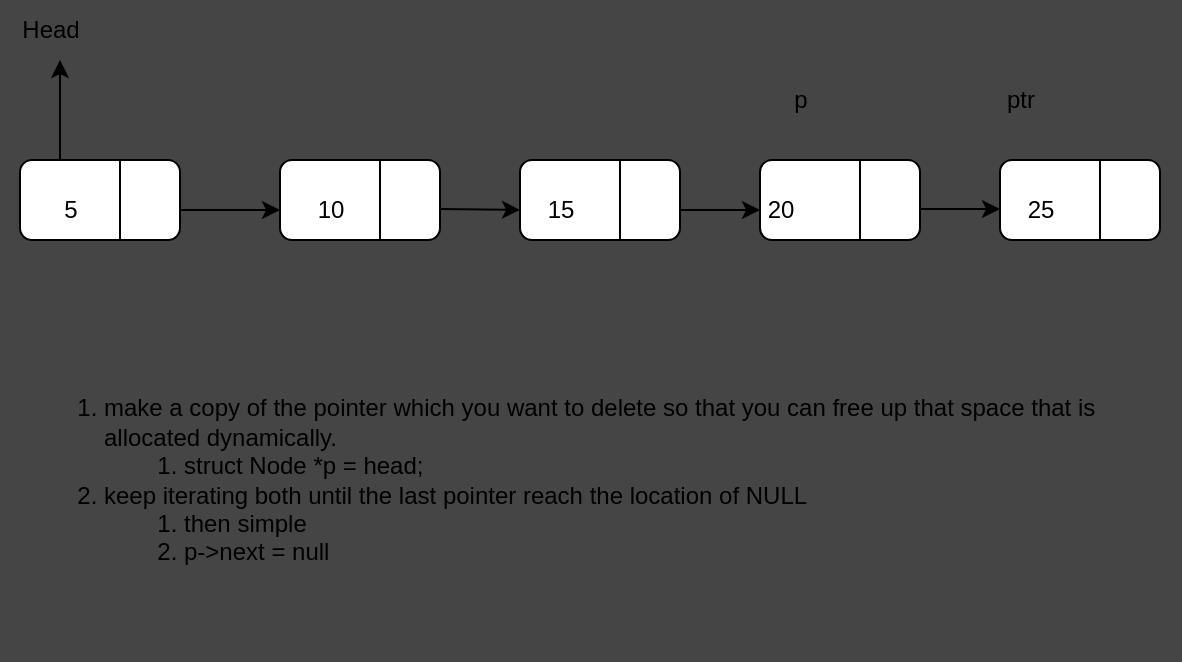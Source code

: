 <mxfile>
    <diagram id="zGfwSxbiJiIxrG5y2BdN" name="Page-1">
        <mxGraphModel dx="544" dy="427" grid="0" gridSize="10" guides="1" tooltips="1" connect="1" arrows="1" fold="1" page="0" pageScale="1" pageWidth="850" pageHeight="1100" background="#454545" math="0" shadow="0">
            <root>
                <mxCell id="0"/>
                <mxCell id="1" parent="0"/>
                <mxCell id="2" value="" style="rounded=1;whiteSpace=wrap;html=1;" parent="1" vertex="1">
                    <mxGeometry x="80" y="120" width="80" height="40" as="geometry"/>
                </mxCell>
                <mxCell id="3" value="" style="endArrow=none;html=1;" parent="1" edge="1">
                    <mxGeometry width="50" height="50" relative="1" as="geometry">
                        <mxPoint x="130" y="160" as="sourcePoint"/>
                        <mxPoint x="130" y="120" as="targetPoint"/>
                    </mxGeometry>
                </mxCell>
                <mxCell id="4" value="" style="rounded=1;whiteSpace=wrap;html=1;" parent="1" vertex="1">
                    <mxGeometry x="210" y="120" width="80" height="40" as="geometry"/>
                </mxCell>
                <mxCell id="5" value="" style="endArrow=none;html=1;" parent="1" edge="1">
                    <mxGeometry width="50" height="50" relative="1" as="geometry">
                        <mxPoint x="260" y="160" as="sourcePoint"/>
                        <mxPoint x="260" y="120" as="targetPoint"/>
                    </mxGeometry>
                </mxCell>
                <mxCell id="6" value="" style="rounded=1;whiteSpace=wrap;html=1;" parent="1" vertex="1">
                    <mxGeometry x="330" y="120" width="80" height="40" as="geometry"/>
                </mxCell>
                <mxCell id="7" value="" style="endArrow=none;html=1;" parent="1" edge="1">
                    <mxGeometry width="50" height="50" relative="1" as="geometry">
                        <mxPoint x="380" y="160" as="sourcePoint"/>
                        <mxPoint x="380" y="120" as="targetPoint"/>
                    </mxGeometry>
                </mxCell>
                <mxCell id="8" value="" style="rounded=1;whiteSpace=wrap;html=1;" parent="1" vertex="1">
                    <mxGeometry x="450" y="120" width="80" height="40" as="geometry"/>
                </mxCell>
                <mxCell id="9" value="" style="endArrow=none;html=1;" parent="1" edge="1">
                    <mxGeometry width="50" height="50" relative="1" as="geometry">
                        <mxPoint x="500" y="160" as="sourcePoint"/>
                        <mxPoint x="500" y="120" as="targetPoint"/>
                    </mxGeometry>
                </mxCell>
                <mxCell id="10" value="" style="rounded=1;whiteSpace=wrap;html=1;" parent="1" vertex="1">
                    <mxGeometry x="570" y="120" width="80" height="40" as="geometry"/>
                </mxCell>
                <mxCell id="11" value="" style="endArrow=none;html=1;" parent="1" edge="1">
                    <mxGeometry width="50" height="50" relative="1" as="geometry">
                        <mxPoint x="620" y="160" as="sourcePoint"/>
                        <mxPoint x="620" y="120" as="targetPoint"/>
                    </mxGeometry>
                </mxCell>
                <mxCell id="12" value="5" style="text;html=1;align=center;verticalAlign=middle;resizable=0;points=[];autosize=1;strokeColor=none;fillColor=none;" parent="1" vertex="1">
                    <mxGeometry x="90" y="130" width="30" height="30" as="geometry"/>
                </mxCell>
                <mxCell id="13" value="10" style="text;html=1;align=center;verticalAlign=middle;resizable=0;points=[];autosize=1;strokeColor=none;fillColor=none;" parent="1" vertex="1">
                    <mxGeometry x="215" y="130" width="40" height="30" as="geometry"/>
                </mxCell>
                <mxCell id="14" value="15" style="text;html=1;align=center;verticalAlign=middle;resizable=0;points=[];autosize=1;strokeColor=none;fillColor=none;" parent="1" vertex="1">
                    <mxGeometry x="330" y="130" width="40" height="30" as="geometry"/>
                </mxCell>
                <mxCell id="15" value="20" style="text;html=1;align=center;verticalAlign=middle;resizable=0;points=[];autosize=1;strokeColor=none;fillColor=none;" parent="1" vertex="1">
                    <mxGeometry x="440" y="130" width="40" height="30" as="geometry"/>
                </mxCell>
                <mxCell id="16" value="25" style="text;html=1;align=center;verticalAlign=middle;resizable=0;points=[];autosize=1;strokeColor=none;fillColor=none;" parent="1" vertex="1">
                    <mxGeometry x="570" y="130" width="40" height="30" as="geometry"/>
                </mxCell>
                <mxCell id="17" value="" style="endArrow=classic;html=1;exitX=1;exitY=0.5;exitDx=0;exitDy=0;entryX=0;entryY=0.5;entryDx=0;entryDy=0;" parent="1" edge="1">
                    <mxGeometry width="50" height="50" relative="1" as="geometry">
                        <mxPoint x="160" y="145" as="sourcePoint"/>
                        <mxPoint x="210" y="145" as="targetPoint"/>
                        <Array as="points">
                            <mxPoint x="180" y="145"/>
                        </Array>
                    </mxGeometry>
                </mxCell>
                <mxCell id="18" value="" style="endArrow=classic;html=1;exitX=1;exitY=0.5;exitDx=0;exitDy=0;" parent="1" edge="1">
                    <mxGeometry width="50" height="50" relative="1" as="geometry">
                        <mxPoint x="290" y="144.5" as="sourcePoint"/>
                        <mxPoint x="330" y="145" as="targetPoint"/>
                    </mxGeometry>
                </mxCell>
                <mxCell id="19" value="" style="endArrow=classic;html=1;" parent="1" edge="1">
                    <mxGeometry width="50" height="50" relative="1" as="geometry">
                        <mxPoint x="410" y="145" as="sourcePoint"/>
                        <mxPoint x="450" y="145" as="targetPoint"/>
                    </mxGeometry>
                </mxCell>
                <mxCell id="20" value="" style="endArrow=classic;html=1;" parent="1" edge="1">
                    <mxGeometry width="50" height="50" relative="1" as="geometry">
                        <mxPoint x="530" y="144.5" as="sourcePoint"/>
                        <mxPoint x="570" y="144.5" as="targetPoint"/>
                    </mxGeometry>
                </mxCell>
                <mxCell id="21" value="" style="endArrow=classic;html=1;" parent="1" edge="1">
                    <mxGeometry width="50" height="50" relative="1" as="geometry">
                        <mxPoint x="100" y="120" as="sourcePoint"/>
                        <mxPoint x="100" y="70" as="targetPoint"/>
                    </mxGeometry>
                </mxCell>
                <mxCell id="22" value="Head" style="text;html=1;align=center;verticalAlign=middle;resizable=0;points=[];autosize=1;strokeColor=none;fillColor=none;" parent="1" vertex="1">
                    <mxGeometry x="70" y="40" width="50" height="30" as="geometry"/>
                </mxCell>
                <mxCell id="23" value="&lt;ol&gt;&lt;li&gt;make a copy of the pointer which you want to delete so that you can free up that space that is allocated dynamically.&lt;/li&gt;&lt;ol&gt;&lt;li&gt;struct Node *p = head;&lt;/li&gt;&lt;/ol&gt;&lt;li&gt;keep iterating both until the last pointer reach the location of NULL&lt;/li&gt;&lt;ol&gt;&lt;li&gt;then simple&lt;/li&gt;&lt;li&gt;p-&amp;gt;next = null&lt;/li&gt;&lt;/ol&gt;&lt;/ol&gt;" style="text;strokeColor=none;fillColor=none;html=1;whiteSpace=wrap;verticalAlign=middle;overflow=hidden;" parent="1" vertex="1">
                    <mxGeometry x="80" y="190" width="580" height="180" as="geometry"/>
                </mxCell>
                <mxCell id="24" value="p" style="text;html=1;align=center;verticalAlign=middle;resizable=0;points=[];autosize=1;strokeColor=none;fillColor=none;" parent="1" vertex="1">
                    <mxGeometry x="455" y="75" width="30" height="30" as="geometry"/>
                </mxCell>
                <mxCell id="25" value="ptr" style="text;html=1;align=center;verticalAlign=middle;resizable=0;points=[];autosize=1;strokeColor=none;fillColor=none;" parent="1" vertex="1">
                    <mxGeometry x="560" y="75" width="40" height="30" as="geometry"/>
                </mxCell>
            </root>
        </mxGraphModel>
    </diagram>
</mxfile>
